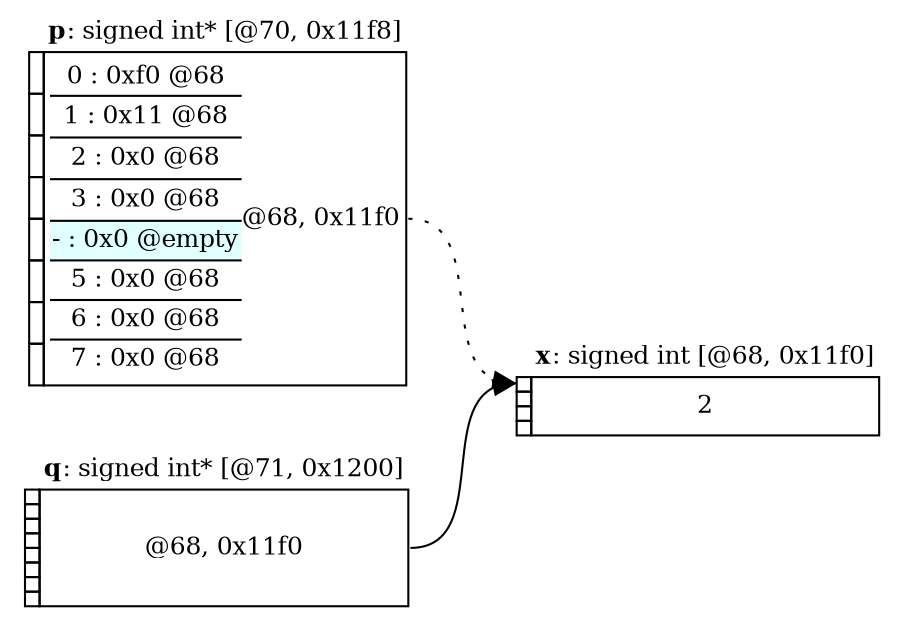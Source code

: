digraph Memory { node [shape=none, fontsize=12]; rankdir=LR;n68[label=<
        <table border="0" cellborder="1" cellspacing="0">
          <tr>
          <td height="7" width="7" fixedsize="true" border="0">&nbsp;</td>
          <td border="0" colspan="1"><b>x</b>: signed int&nbsp;[@68, 0x11f0]</td>
         </tr><tr><td width="7" height="7" fixedsize="true" port="0">
          <font point-size="1">&nbsp;</font>
         </td><td port="v" rowspan="4" colspan="1">2</td></tr><tr><td width="7" height="7" fixedsize="true" port="1">
          <font point-size="1">&nbsp;</font>
         </td></tr><tr><td width="7" height="7" fixedsize="true" port="2">
          <font point-size="1">&nbsp;</font>
         </td></tr><tr><td width="7" height="7" fixedsize="true" port="3">
          <font point-size="1">&nbsp;</font>
         </td></tr><tr border="0">
          <td border="0" width="7" height="7" fixedsize="true"
              port="4">
            <font point-size="1">&nbsp;</font>
          </td>
         </tr>
         </table>>, tooltip="allocation: 68"];n70[label=<
        <table border="0" cellborder="1" cellspacing="0">
          <tr>
          <td height="7" width="7" fixedsize="true" border="0">&nbsp;</td>
          <td border="0" colspan="1"><b>p</b>: signed int*&nbsp;[@70, 0x11f8]</td>
         </tr><tr><td width="7" height="20" fixedsize="true" port="0">
          <font point-size="1">&nbsp;</font>
         </td><td port="v" rowspan="8" colspan="1" ><table cellpadding="0" cellspacing="0" border="0"><tr border="1"><td>0 : 0xf0 @68</td>
                  <td rowspan="8">@68, 0x11f0</td></tr><tr><td border="1" sides="t">1 : 0x11 @68</td></tr><tr><td border="1" sides="t">2 : 0x0 @68</td></tr><tr><td border="1" sides="t">3 : 0x0 @68</td></tr><tr><td border="1" sides="t"  bgcolor="lightcyan">- : 0x0 @empty</td></tr><tr><td border="1" sides="t">5 : 0x0 @68</td></tr><tr><td border="1" sides="t">6 : 0x0 @68</td></tr><tr><td border="1" sides="t">7 : 0x0 @68</td></tr></table></td></tr><tr><td width="7" height="20" fixedsize="true" port="1">
          <font point-size="1">&nbsp;</font>
         </td></tr><tr><td width="7" height="20" fixedsize="true" port="2">
          <font point-size="1">&nbsp;</font>
         </td></tr><tr><td width="7" height="20" fixedsize="true" port="3">
          <font point-size="1">&nbsp;</font>
         </td></tr><tr><td width="7" height="20" fixedsize="true" port="4">
          <font point-size="1">&nbsp;</font>
         </td></tr><tr><td width="7" height="20" fixedsize="true" port="5">
          <font point-size="1">&nbsp;</font>
         </td></tr><tr><td width="7" height="20" fixedsize="true" port="6">
          <font point-size="1">&nbsp;</font>
         </td></tr><tr><td width="7" height="20" fixedsize="true" port="7">
          <font point-size="1">&nbsp;</font>
         </td></tr><tr border="0">
          <td border="0" width="7" height="7" fixedsize="true"
              port="8">
            <font point-size="1">&nbsp;</font>
          </td>
         </tr>
         </table>>, tooltip="allocation: 70"];n71[label=<
        <table border="0" cellborder="1" cellspacing="0">
          <tr>
          <td height="7" width="7" fixedsize="true" border="0">&nbsp;</td>
          <td border="0" colspan="1"><b>q</b>: signed int*&nbsp;[@71, 0x1200]</td>
         </tr><tr><td width="7" height="7" fixedsize="true" port="0">
          <font point-size="1">&nbsp;</font>
         </td><td port="v" rowspan="8" colspan="1" >@68, 0x11f0</td></tr><tr><td width="7" height="7" fixedsize="true" port="1">
          <font point-size="1">&nbsp;</font>
         </td></tr><tr><td width="7" height="7" fixedsize="true" port="2">
          <font point-size="1">&nbsp;</font>
         </td></tr><tr><td width="7" height="7" fixedsize="true" port="3">
          <font point-size="1">&nbsp;</font>
         </td></tr><tr><td width="7" height="7" fixedsize="true" port="4">
          <font point-size="1">&nbsp;</font>
         </td></tr><tr><td width="7" height="7" fixedsize="true" port="5">
          <font point-size="1">&nbsp;</font>
         </td></tr><tr><td width="7" height="7" fixedsize="true" port="6">
          <font point-size="1">&nbsp;</font>
         </td></tr><tr><td width="7" height="7" fixedsize="true" port="7">
          <font point-size="1">&nbsp;</font>
         </td></tr><tr border="0">
          <td border="0" width="7" height="7" fixedsize="true"
              port="8">
            <font point-size="1">&nbsp;</font>
          </td>
         </tr>
         </table>>, tooltip="allocation: 71"];n70:v->n68:0[style="dotted",color="black"];n71:v->n68:0[style="solid",color="black"];}
         